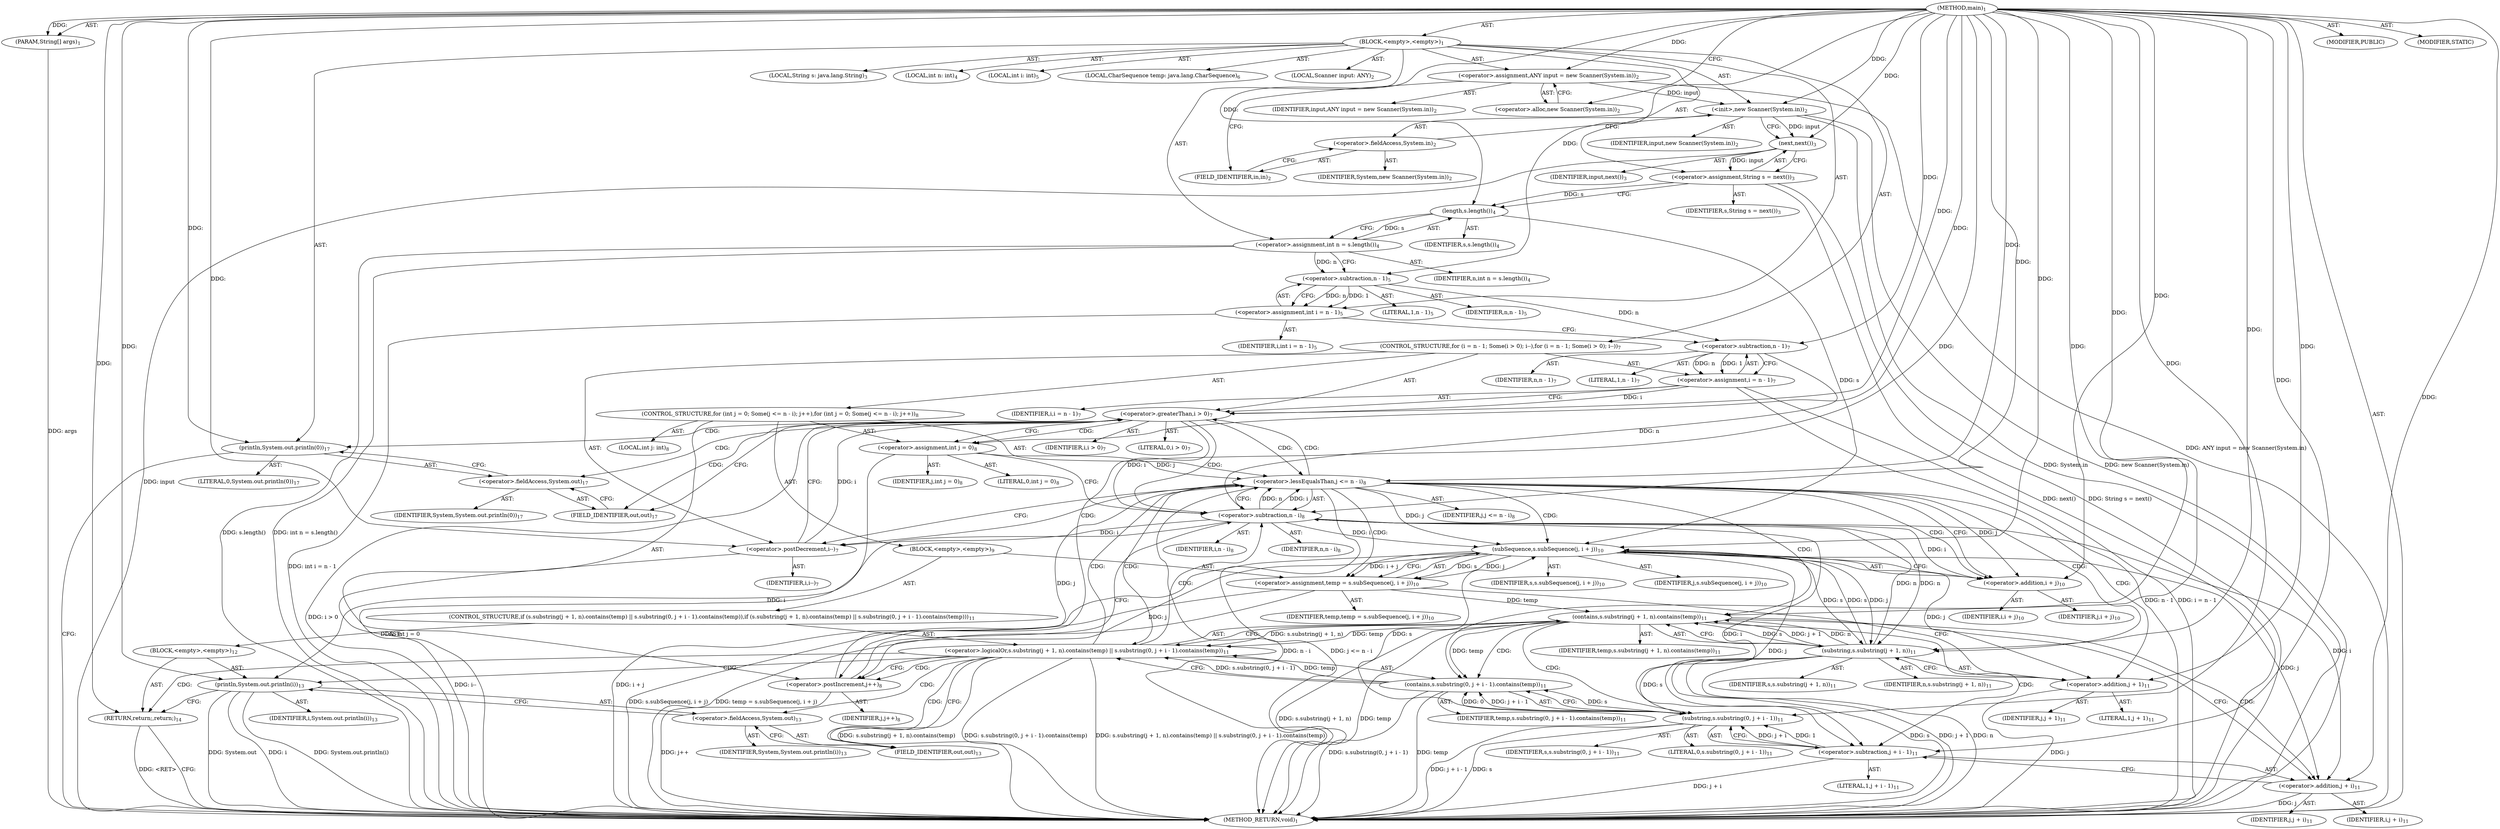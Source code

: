 digraph "main" {  
"19" [label = <(METHOD,main)<SUB>1</SUB>> ]
"20" [label = <(PARAM,String[] args)<SUB>1</SUB>> ]
"21" [label = <(BLOCK,&lt;empty&gt;,&lt;empty&gt;)<SUB>1</SUB>> ]
"4" [label = <(LOCAL,Scanner input: ANY)<SUB>2</SUB>> ]
"22" [label = <(&lt;operator&gt;.assignment,ANY input = new Scanner(System.in))<SUB>2</SUB>> ]
"23" [label = <(IDENTIFIER,input,ANY input = new Scanner(System.in))<SUB>2</SUB>> ]
"24" [label = <(&lt;operator&gt;.alloc,new Scanner(System.in))<SUB>2</SUB>> ]
"25" [label = <(&lt;init&gt;,new Scanner(System.in))<SUB>2</SUB>> ]
"3" [label = <(IDENTIFIER,input,new Scanner(System.in))<SUB>2</SUB>> ]
"26" [label = <(&lt;operator&gt;.fieldAccess,System.in)<SUB>2</SUB>> ]
"27" [label = <(IDENTIFIER,System,new Scanner(System.in))<SUB>2</SUB>> ]
"28" [label = <(FIELD_IDENTIFIER,in,in)<SUB>2</SUB>> ]
"29" [label = <(LOCAL,String s: java.lang.String)<SUB>3</SUB>> ]
"30" [label = <(&lt;operator&gt;.assignment,String s = next())<SUB>3</SUB>> ]
"31" [label = <(IDENTIFIER,s,String s = next())<SUB>3</SUB>> ]
"32" [label = <(next,next())<SUB>3</SUB>> ]
"33" [label = <(IDENTIFIER,input,next())<SUB>3</SUB>> ]
"34" [label = <(LOCAL,int n: int)<SUB>4</SUB>> ]
"35" [label = <(&lt;operator&gt;.assignment,int n = s.length())<SUB>4</SUB>> ]
"36" [label = <(IDENTIFIER,n,int n = s.length())<SUB>4</SUB>> ]
"37" [label = <(length,s.length())<SUB>4</SUB>> ]
"38" [label = <(IDENTIFIER,s,s.length())<SUB>4</SUB>> ]
"39" [label = <(LOCAL,int i: int)<SUB>5</SUB>> ]
"40" [label = <(&lt;operator&gt;.assignment,int i = n - 1)<SUB>5</SUB>> ]
"41" [label = <(IDENTIFIER,i,int i = n - 1)<SUB>5</SUB>> ]
"42" [label = <(&lt;operator&gt;.subtraction,n - 1)<SUB>5</SUB>> ]
"43" [label = <(IDENTIFIER,n,n - 1)<SUB>5</SUB>> ]
"44" [label = <(LITERAL,1,n - 1)<SUB>5</SUB>> ]
"45" [label = <(LOCAL,CharSequence temp: java.lang.CharSequence)<SUB>6</SUB>> ]
"46" [label = <(CONTROL_STRUCTURE,for (i = n - 1; Some(i &gt; 0); i--),for (i = n - 1; Some(i &gt; 0); i--))<SUB>7</SUB>> ]
"47" [label = <(&lt;operator&gt;.assignment,i = n - 1)<SUB>7</SUB>> ]
"48" [label = <(IDENTIFIER,i,i = n - 1)<SUB>7</SUB>> ]
"49" [label = <(&lt;operator&gt;.subtraction,n - 1)<SUB>7</SUB>> ]
"50" [label = <(IDENTIFIER,n,n - 1)<SUB>7</SUB>> ]
"51" [label = <(LITERAL,1,n - 1)<SUB>7</SUB>> ]
"52" [label = <(&lt;operator&gt;.greaterThan,i &gt; 0)<SUB>7</SUB>> ]
"53" [label = <(IDENTIFIER,i,i &gt; 0)<SUB>7</SUB>> ]
"54" [label = <(LITERAL,0,i &gt; 0)<SUB>7</SUB>> ]
"55" [label = <(&lt;operator&gt;.postDecrement,i--)<SUB>7</SUB>> ]
"56" [label = <(IDENTIFIER,i,i--)<SUB>7</SUB>> ]
"57" [label = <(CONTROL_STRUCTURE,for (int j = 0; Some(j &lt;= n - i); j++),for (int j = 0; Some(j &lt;= n - i); j++))<SUB>8</SUB>> ]
"58" [label = <(LOCAL,int j: int)<SUB>8</SUB>> ]
"59" [label = <(&lt;operator&gt;.assignment,int j = 0)<SUB>8</SUB>> ]
"60" [label = <(IDENTIFIER,j,int j = 0)<SUB>8</SUB>> ]
"61" [label = <(LITERAL,0,int j = 0)<SUB>8</SUB>> ]
"62" [label = <(&lt;operator&gt;.lessEqualsThan,j &lt;= n - i)<SUB>8</SUB>> ]
"63" [label = <(IDENTIFIER,j,j &lt;= n - i)<SUB>8</SUB>> ]
"64" [label = <(&lt;operator&gt;.subtraction,n - i)<SUB>8</SUB>> ]
"65" [label = <(IDENTIFIER,n,n - i)<SUB>8</SUB>> ]
"66" [label = <(IDENTIFIER,i,n - i)<SUB>8</SUB>> ]
"67" [label = <(&lt;operator&gt;.postIncrement,j++)<SUB>8</SUB>> ]
"68" [label = <(IDENTIFIER,j,j++)<SUB>8</SUB>> ]
"69" [label = <(BLOCK,&lt;empty&gt;,&lt;empty&gt;)<SUB>9</SUB>> ]
"70" [label = <(&lt;operator&gt;.assignment,temp = s.subSequence(j, i + j))<SUB>10</SUB>> ]
"71" [label = <(IDENTIFIER,temp,temp = s.subSequence(j, i + j))<SUB>10</SUB>> ]
"72" [label = <(subSequence,s.subSequence(j, i + j))<SUB>10</SUB>> ]
"73" [label = <(IDENTIFIER,s,s.subSequence(j, i + j))<SUB>10</SUB>> ]
"74" [label = <(IDENTIFIER,j,s.subSequence(j, i + j))<SUB>10</SUB>> ]
"75" [label = <(&lt;operator&gt;.addition,i + j)<SUB>10</SUB>> ]
"76" [label = <(IDENTIFIER,i,i + j)<SUB>10</SUB>> ]
"77" [label = <(IDENTIFIER,j,i + j)<SUB>10</SUB>> ]
"78" [label = <(CONTROL_STRUCTURE,if (s.substring(j + 1, n).contains(temp) || s.substring(0, j + i - 1).contains(temp)),if (s.substring(j + 1, n).contains(temp) || s.substring(0, j + i - 1).contains(temp)))<SUB>11</SUB>> ]
"79" [label = <(&lt;operator&gt;.logicalOr,s.substring(j + 1, n).contains(temp) || s.substring(0, j + i - 1).contains(temp))<SUB>11</SUB>> ]
"80" [label = <(contains,s.substring(j + 1, n).contains(temp))<SUB>11</SUB>> ]
"81" [label = <(substring,s.substring(j + 1, n))<SUB>11</SUB>> ]
"82" [label = <(IDENTIFIER,s,s.substring(j + 1, n))<SUB>11</SUB>> ]
"83" [label = <(&lt;operator&gt;.addition,j + 1)<SUB>11</SUB>> ]
"84" [label = <(IDENTIFIER,j,j + 1)<SUB>11</SUB>> ]
"85" [label = <(LITERAL,1,j + 1)<SUB>11</SUB>> ]
"86" [label = <(IDENTIFIER,n,s.substring(j + 1, n))<SUB>11</SUB>> ]
"87" [label = <(IDENTIFIER,temp,s.substring(j + 1, n).contains(temp))<SUB>11</SUB>> ]
"88" [label = <(contains,s.substring(0, j + i - 1).contains(temp))<SUB>11</SUB>> ]
"89" [label = <(substring,s.substring(0, j + i - 1))<SUB>11</SUB>> ]
"90" [label = <(IDENTIFIER,s,s.substring(0, j + i - 1))<SUB>11</SUB>> ]
"91" [label = <(LITERAL,0,s.substring(0, j + i - 1))<SUB>11</SUB>> ]
"92" [label = <(&lt;operator&gt;.subtraction,j + i - 1)<SUB>11</SUB>> ]
"93" [label = <(&lt;operator&gt;.addition,j + i)<SUB>11</SUB>> ]
"94" [label = <(IDENTIFIER,j,j + i)<SUB>11</SUB>> ]
"95" [label = <(IDENTIFIER,i,j + i)<SUB>11</SUB>> ]
"96" [label = <(LITERAL,1,j + i - 1)<SUB>11</SUB>> ]
"97" [label = <(IDENTIFIER,temp,s.substring(0, j + i - 1).contains(temp))<SUB>11</SUB>> ]
"98" [label = <(BLOCK,&lt;empty&gt;,&lt;empty&gt;)<SUB>12</SUB>> ]
"99" [label = <(println,System.out.println(i))<SUB>13</SUB>> ]
"100" [label = <(&lt;operator&gt;.fieldAccess,System.out)<SUB>13</SUB>> ]
"101" [label = <(IDENTIFIER,System,System.out.println(i))<SUB>13</SUB>> ]
"102" [label = <(FIELD_IDENTIFIER,out,out)<SUB>13</SUB>> ]
"103" [label = <(IDENTIFIER,i,System.out.println(i))<SUB>13</SUB>> ]
"104" [label = <(RETURN,return;,return;)<SUB>14</SUB>> ]
"105" [label = <(println,System.out.println(0))<SUB>17</SUB>> ]
"106" [label = <(&lt;operator&gt;.fieldAccess,System.out)<SUB>17</SUB>> ]
"107" [label = <(IDENTIFIER,System,System.out.println(0))<SUB>17</SUB>> ]
"108" [label = <(FIELD_IDENTIFIER,out,out)<SUB>17</SUB>> ]
"109" [label = <(LITERAL,0,System.out.println(0))<SUB>17</SUB>> ]
"110" [label = <(MODIFIER,PUBLIC)> ]
"111" [label = <(MODIFIER,STATIC)> ]
"112" [label = <(METHOD_RETURN,void)<SUB>1</SUB>> ]
  "19" -> "20"  [ label = "AST: "] 
  "19" -> "21"  [ label = "AST: "] 
  "19" -> "110"  [ label = "AST: "] 
  "19" -> "111"  [ label = "AST: "] 
  "19" -> "112"  [ label = "AST: "] 
  "21" -> "4"  [ label = "AST: "] 
  "21" -> "22"  [ label = "AST: "] 
  "21" -> "25"  [ label = "AST: "] 
  "21" -> "29"  [ label = "AST: "] 
  "21" -> "30"  [ label = "AST: "] 
  "21" -> "34"  [ label = "AST: "] 
  "21" -> "35"  [ label = "AST: "] 
  "21" -> "39"  [ label = "AST: "] 
  "21" -> "40"  [ label = "AST: "] 
  "21" -> "45"  [ label = "AST: "] 
  "21" -> "46"  [ label = "AST: "] 
  "21" -> "105"  [ label = "AST: "] 
  "22" -> "23"  [ label = "AST: "] 
  "22" -> "24"  [ label = "AST: "] 
  "25" -> "3"  [ label = "AST: "] 
  "25" -> "26"  [ label = "AST: "] 
  "26" -> "27"  [ label = "AST: "] 
  "26" -> "28"  [ label = "AST: "] 
  "30" -> "31"  [ label = "AST: "] 
  "30" -> "32"  [ label = "AST: "] 
  "32" -> "33"  [ label = "AST: "] 
  "35" -> "36"  [ label = "AST: "] 
  "35" -> "37"  [ label = "AST: "] 
  "37" -> "38"  [ label = "AST: "] 
  "40" -> "41"  [ label = "AST: "] 
  "40" -> "42"  [ label = "AST: "] 
  "42" -> "43"  [ label = "AST: "] 
  "42" -> "44"  [ label = "AST: "] 
  "46" -> "47"  [ label = "AST: "] 
  "46" -> "52"  [ label = "AST: "] 
  "46" -> "55"  [ label = "AST: "] 
  "46" -> "57"  [ label = "AST: "] 
  "47" -> "48"  [ label = "AST: "] 
  "47" -> "49"  [ label = "AST: "] 
  "49" -> "50"  [ label = "AST: "] 
  "49" -> "51"  [ label = "AST: "] 
  "52" -> "53"  [ label = "AST: "] 
  "52" -> "54"  [ label = "AST: "] 
  "55" -> "56"  [ label = "AST: "] 
  "57" -> "58"  [ label = "AST: "] 
  "57" -> "59"  [ label = "AST: "] 
  "57" -> "62"  [ label = "AST: "] 
  "57" -> "67"  [ label = "AST: "] 
  "57" -> "69"  [ label = "AST: "] 
  "59" -> "60"  [ label = "AST: "] 
  "59" -> "61"  [ label = "AST: "] 
  "62" -> "63"  [ label = "AST: "] 
  "62" -> "64"  [ label = "AST: "] 
  "64" -> "65"  [ label = "AST: "] 
  "64" -> "66"  [ label = "AST: "] 
  "67" -> "68"  [ label = "AST: "] 
  "69" -> "70"  [ label = "AST: "] 
  "69" -> "78"  [ label = "AST: "] 
  "70" -> "71"  [ label = "AST: "] 
  "70" -> "72"  [ label = "AST: "] 
  "72" -> "73"  [ label = "AST: "] 
  "72" -> "74"  [ label = "AST: "] 
  "72" -> "75"  [ label = "AST: "] 
  "75" -> "76"  [ label = "AST: "] 
  "75" -> "77"  [ label = "AST: "] 
  "78" -> "79"  [ label = "AST: "] 
  "78" -> "98"  [ label = "AST: "] 
  "79" -> "80"  [ label = "AST: "] 
  "79" -> "88"  [ label = "AST: "] 
  "80" -> "81"  [ label = "AST: "] 
  "80" -> "87"  [ label = "AST: "] 
  "81" -> "82"  [ label = "AST: "] 
  "81" -> "83"  [ label = "AST: "] 
  "81" -> "86"  [ label = "AST: "] 
  "83" -> "84"  [ label = "AST: "] 
  "83" -> "85"  [ label = "AST: "] 
  "88" -> "89"  [ label = "AST: "] 
  "88" -> "97"  [ label = "AST: "] 
  "89" -> "90"  [ label = "AST: "] 
  "89" -> "91"  [ label = "AST: "] 
  "89" -> "92"  [ label = "AST: "] 
  "92" -> "93"  [ label = "AST: "] 
  "92" -> "96"  [ label = "AST: "] 
  "93" -> "94"  [ label = "AST: "] 
  "93" -> "95"  [ label = "AST: "] 
  "98" -> "99"  [ label = "AST: "] 
  "98" -> "104"  [ label = "AST: "] 
  "99" -> "100"  [ label = "AST: "] 
  "99" -> "103"  [ label = "AST: "] 
  "100" -> "101"  [ label = "AST: "] 
  "100" -> "102"  [ label = "AST: "] 
  "105" -> "106"  [ label = "AST: "] 
  "105" -> "109"  [ label = "AST: "] 
  "106" -> "107"  [ label = "AST: "] 
  "106" -> "108"  [ label = "AST: "] 
  "22" -> "28"  [ label = "CFG: "] 
  "25" -> "32"  [ label = "CFG: "] 
  "30" -> "37"  [ label = "CFG: "] 
  "35" -> "42"  [ label = "CFG: "] 
  "40" -> "49"  [ label = "CFG: "] 
  "105" -> "112"  [ label = "CFG: "] 
  "24" -> "22"  [ label = "CFG: "] 
  "26" -> "25"  [ label = "CFG: "] 
  "32" -> "30"  [ label = "CFG: "] 
  "37" -> "35"  [ label = "CFG: "] 
  "42" -> "40"  [ label = "CFG: "] 
  "47" -> "52"  [ label = "CFG: "] 
  "52" -> "59"  [ label = "CFG: "] 
  "52" -> "108"  [ label = "CFG: "] 
  "55" -> "52"  [ label = "CFG: "] 
  "106" -> "105"  [ label = "CFG: "] 
  "28" -> "26"  [ label = "CFG: "] 
  "49" -> "47"  [ label = "CFG: "] 
  "59" -> "64"  [ label = "CFG: "] 
  "62" -> "75"  [ label = "CFG: "] 
  "62" -> "55"  [ label = "CFG: "] 
  "67" -> "64"  [ label = "CFG: "] 
  "108" -> "106"  [ label = "CFG: "] 
  "64" -> "62"  [ label = "CFG: "] 
  "70" -> "83"  [ label = "CFG: "] 
  "72" -> "70"  [ label = "CFG: "] 
  "79" -> "102"  [ label = "CFG: "] 
  "79" -> "67"  [ label = "CFG: "] 
  "75" -> "72"  [ label = "CFG: "] 
  "80" -> "79"  [ label = "CFG: "] 
  "80" -> "93"  [ label = "CFG: "] 
  "88" -> "79"  [ label = "CFG: "] 
  "99" -> "104"  [ label = "CFG: "] 
  "104" -> "112"  [ label = "CFG: "] 
  "81" -> "80"  [ label = "CFG: "] 
  "89" -> "88"  [ label = "CFG: "] 
  "100" -> "99"  [ label = "CFG: "] 
  "83" -> "81"  [ label = "CFG: "] 
  "92" -> "89"  [ label = "CFG: "] 
  "102" -> "100"  [ label = "CFG: "] 
  "93" -> "92"  [ label = "CFG: "] 
  "19" -> "24"  [ label = "CFG: "] 
  "104" -> "112"  [ label = "DDG: &lt;RET&gt;"] 
  "20" -> "112"  [ label = "DDG: args"] 
  "22" -> "112"  [ label = "DDG: ANY input = new Scanner(System.in)"] 
  "25" -> "112"  [ label = "DDG: System.in"] 
  "25" -> "112"  [ label = "DDG: new Scanner(System.in)"] 
  "32" -> "112"  [ label = "DDG: input"] 
  "30" -> "112"  [ label = "DDG: next()"] 
  "30" -> "112"  [ label = "DDG: String s = next()"] 
  "35" -> "112"  [ label = "DDG: s.length()"] 
  "35" -> "112"  [ label = "DDG: int n = s.length()"] 
  "40" -> "112"  [ label = "DDG: int i = n - 1"] 
  "47" -> "112"  [ label = "DDG: n - 1"] 
  "47" -> "112"  [ label = "DDG: i = n - 1"] 
  "52" -> "112"  [ label = "DDG: i &gt; 0"] 
  "59" -> "112"  [ label = "DDG: int j = 0"] 
  "62" -> "112"  [ label = "DDG: n - i"] 
  "62" -> "112"  [ label = "DDG: j &lt;= n - i"] 
  "55" -> "112"  [ label = "DDG: i--"] 
  "72" -> "112"  [ label = "DDG: i + j"] 
  "70" -> "112"  [ label = "DDG: s.subSequence(j, i + j)"] 
  "70" -> "112"  [ label = "DDG: temp = s.subSequence(j, i + j)"] 
  "81" -> "112"  [ label = "DDG: s"] 
  "83" -> "112"  [ label = "DDG: j"] 
  "81" -> "112"  [ label = "DDG: j + 1"] 
  "81" -> "112"  [ label = "DDG: n"] 
  "80" -> "112"  [ label = "DDG: s.substring(j + 1, n)"] 
  "80" -> "112"  [ label = "DDG: temp"] 
  "79" -> "112"  [ label = "DDG: s.substring(j + 1, n).contains(temp)"] 
  "89" -> "112"  [ label = "DDG: s"] 
  "93" -> "112"  [ label = "DDG: j"] 
  "92" -> "112"  [ label = "DDG: j + i"] 
  "89" -> "112"  [ label = "DDG: j + i - 1"] 
  "88" -> "112"  [ label = "DDG: s.substring(0, j + i - 1)"] 
  "88" -> "112"  [ label = "DDG: temp"] 
  "79" -> "112"  [ label = "DDG: s.substring(0, j + i - 1).contains(temp)"] 
  "79" -> "112"  [ label = "DDG: s.substring(j + 1, n).contains(temp) || s.substring(0, j + i - 1).contains(temp)"] 
  "67" -> "112"  [ label = "DDG: j++"] 
  "99" -> "112"  [ label = "DDG: System.out"] 
  "99" -> "112"  [ label = "DDG: i"] 
  "99" -> "112"  [ label = "DDG: System.out.println(i)"] 
  "19" -> "20"  [ label = "DDG: "] 
  "19" -> "22"  [ label = "DDG: "] 
  "32" -> "30"  [ label = "DDG: input"] 
  "37" -> "35"  [ label = "DDG: s"] 
  "42" -> "40"  [ label = "DDG: n"] 
  "42" -> "40"  [ label = "DDG: 1"] 
  "22" -> "25"  [ label = "DDG: input"] 
  "19" -> "25"  [ label = "DDG: "] 
  "49" -> "47"  [ label = "DDG: n"] 
  "49" -> "47"  [ label = "DDG: 1"] 
  "19" -> "105"  [ label = "DDG: "] 
  "25" -> "32"  [ label = "DDG: input"] 
  "19" -> "32"  [ label = "DDG: "] 
  "30" -> "37"  [ label = "DDG: s"] 
  "19" -> "37"  [ label = "DDG: "] 
  "35" -> "42"  [ label = "DDG: n"] 
  "19" -> "42"  [ label = "DDG: "] 
  "47" -> "52"  [ label = "DDG: i"] 
  "55" -> "52"  [ label = "DDG: i"] 
  "19" -> "52"  [ label = "DDG: "] 
  "64" -> "55"  [ label = "DDG: i"] 
  "19" -> "55"  [ label = "DDG: "] 
  "19" -> "59"  [ label = "DDG: "] 
  "42" -> "49"  [ label = "DDG: n"] 
  "19" -> "49"  [ label = "DDG: "] 
  "59" -> "62"  [ label = "DDG: j"] 
  "67" -> "62"  [ label = "DDG: j"] 
  "19" -> "62"  [ label = "DDG: "] 
  "64" -> "62"  [ label = "DDG: n"] 
  "64" -> "62"  [ label = "DDG: i"] 
  "19" -> "67"  [ label = "DDG: "] 
  "72" -> "67"  [ label = "DDG: j"] 
  "72" -> "70"  [ label = "DDG: s"] 
  "72" -> "70"  [ label = "DDG: j"] 
  "72" -> "70"  [ label = "DDG: i + j"] 
  "49" -> "64"  [ label = "DDG: n"] 
  "81" -> "64"  [ label = "DDG: n"] 
  "19" -> "64"  [ label = "DDG: "] 
  "52" -> "64"  [ label = "DDG: i"] 
  "37" -> "72"  [ label = "DDG: s"] 
  "81" -> "72"  [ label = "DDG: s"] 
  "89" -> "72"  [ label = "DDG: s"] 
  "19" -> "72"  [ label = "DDG: "] 
  "62" -> "72"  [ label = "DDG: j"] 
  "64" -> "72"  [ label = "DDG: i"] 
  "80" -> "79"  [ label = "DDG: s.substring(j + 1, n)"] 
  "80" -> "79"  [ label = "DDG: temp"] 
  "88" -> "79"  [ label = "DDG: s.substring(0, j + i - 1)"] 
  "88" -> "79"  [ label = "DDG: temp"] 
  "19" -> "104"  [ label = "DDG: "] 
  "64" -> "75"  [ label = "DDG: i"] 
  "19" -> "75"  [ label = "DDG: "] 
  "62" -> "75"  [ label = "DDG: j"] 
  "81" -> "80"  [ label = "DDG: s"] 
  "81" -> "80"  [ label = "DDG: j + 1"] 
  "81" -> "80"  [ label = "DDG: n"] 
  "70" -> "80"  [ label = "DDG: temp"] 
  "19" -> "80"  [ label = "DDG: "] 
  "89" -> "88"  [ label = "DDG: s"] 
  "89" -> "88"  [ label = "DDG: 0"] 
  "89" -> "88"  [ label = "DDG: j + i - 1"] 
  "80" -> "88"  [ label = "DDG: temp"] 
  "19" -> "88"  [ label = "DDG: "] 
  "19" -> "99"  [ label = "DDG: "] 
  "64" -> "99"  [ label = "DDG: i"] 
  "72" -> "81"  [ label = "DDG: s"] 
  "19" -> "81"  [ label = "DDG: "] 
  "72" -> "81"  [ label = "DDG: j"] 
  "64" -> "81"  [ label = "DDG: n"] 
  "81" -> "89"  [ label = "DDG: s"] 
  "19" -> "89"  [ label = "DDG: "] 
  "92" -> "89"  [ label = "DDG: j + i"] 
  "92" -> "89"  [ label = "DDG: 1"] 
  "72" -> "83"  [ label = "DDG: j"] 
  "19" -> "83"  [ label = "DDG: "] 
  "19" -> "92"  [ label = "DDG: "] 
  "72" -> "92"  [ label = "DDG: j"] 
  "64" -> "92"  [ label = "DDG: i"] 
  "19" -> "93"  [ label = "DDG: "] 
  "72" -> "93"  [ label = "DDG: j"] 
  "64" -> "93"  [ label = "DDG: i"] 
  "52" -> "64"  [ label = "CDG: "] 
  "52" -> "106"  [ label = "CDG: "] 
  "52" -> "59"  [ label = "CDG: "] 
  "52" -> "105"  [ label = "CDG: "] 
  "52" -> "108"  [ label = "CDG: "] 
  "52" -> "62"  [ label = "CDG: "] 
  "62" -> "75"  [ label = "CDG: "] 
  "62" -> "52"  [ label = "CDG: "] 
  "62" -> "81"  [ label = "CDG: "] 
  "62" -> "72"  [ label = "CDG: "] 
  "62" -> "79"  [ label = "CDG: "] 
  "62" -> "80"  [ label = "CDG: "] 
  "62" -> "83"  [ label = "CDG: "] 
  "62" -> "70"  [ label = "CDG: "] 
  "62" -> "55"  [ label = "CDG: "] 
  "79" -> "64"  [ label = "CDG: "] 
  "79" -> "99"  [ label = "CDG: "] 
  "79" -> "102"  [ label = "CDG: "] 
  "79" -> "67"  [ label = "CDG: "] 
  "79" -> "104"  [ label = "CDG: "] 
  "79" -> "100"  [ label = "CDG: "] 
  "79" -> "62"  [ label = "CDG: "] 
  "80" -> "89"  [ label = "CDG: "] 
  "80" -> "92"  [ label = "CDG: "] 
  "80" -> "93"  [ label = "CDG: "] 
  "80" -> "88"  [ label = "CDG: "] 
}
